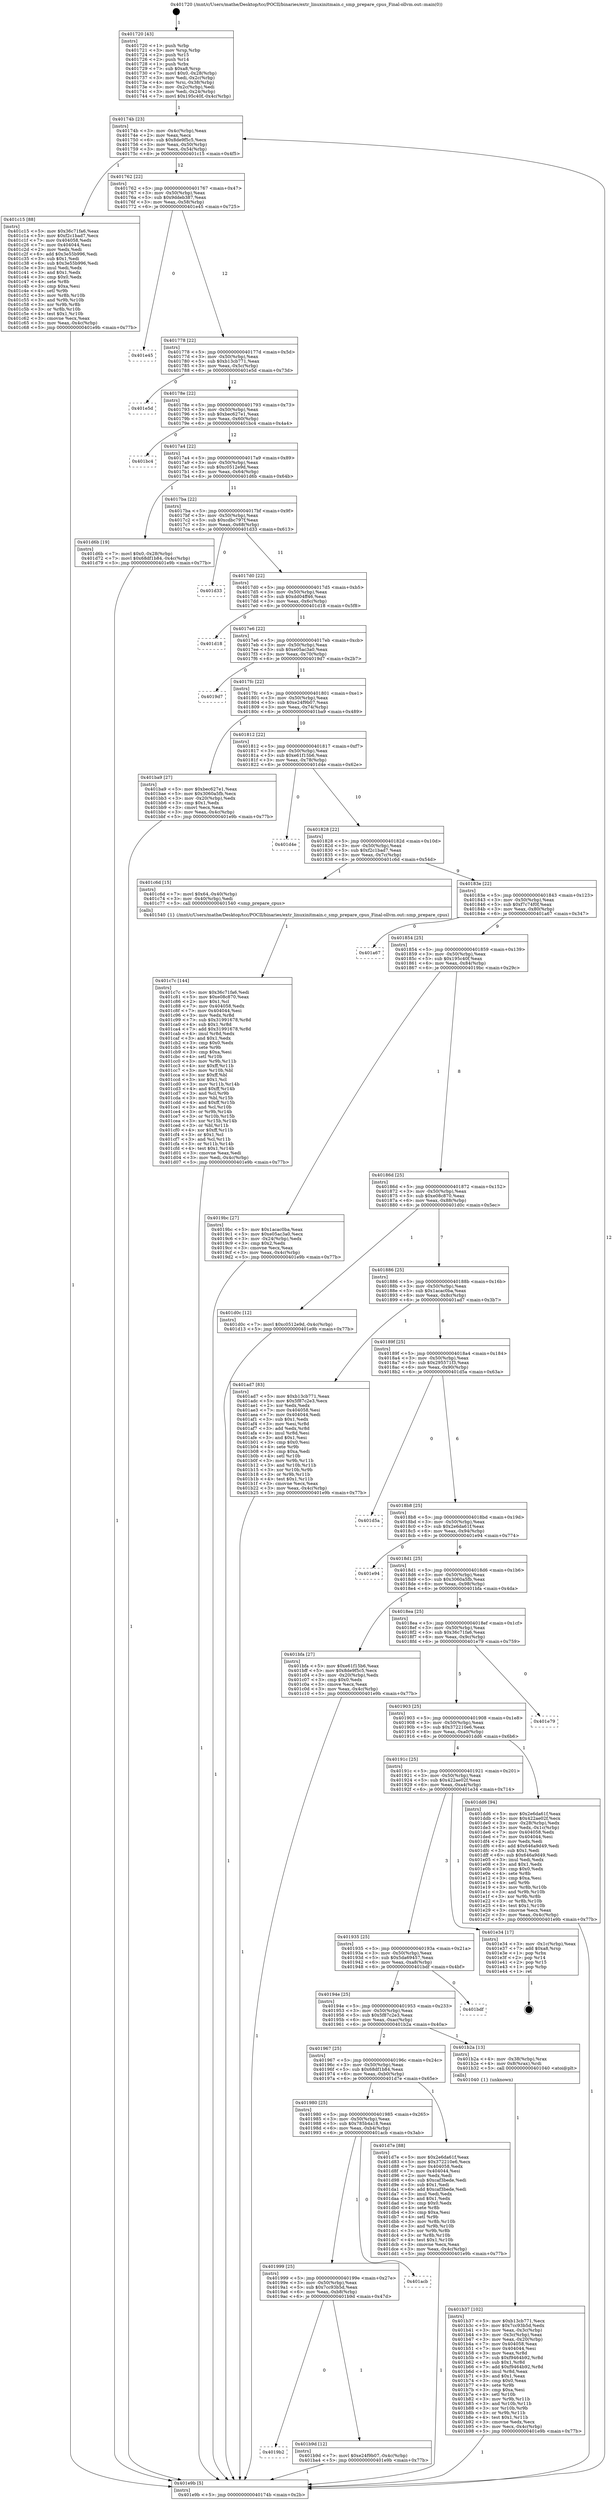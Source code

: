 digraph "0x401720" {
  label = "0x401720 (/mnt/c/Users/mathe/Desktop/tcc/POCII/binaries/extr_linuxinitmain.c_smp_prepare_cpus_Final-ollvm.out::main(0))"
  labelloc = "t"
  node[shape=record]

  Entry [label="",width=0.3,height=0.3,shape=circle,fillcolor=black,style=filled]
  "0x40174b" [label="{
     0x40174b [23]\l
     | [instrs]\l
     &nbsp;&nbsp;0x40174b \<+3\>: mov -0x4c(%rbp),%eax\l
     &nbsp;&nbsp;0x40174e \<+2\>: mov %eax,%ecx\l
     &nbsp;&nbsp;0x401750 \<+6\>: sub $0x8de9f5c5,%ecx\l
     &nbsp;&nbsp;0x401756 \<+3\>: mov %eax,-0x50(%rbp)\l
     &nbsp;&nbsp;0x401759 \<+3\>: mov %ecx,-0x54(%rbp)\l
     &nbsp;&nbsp;0x40175c \<+6\>: je 0000000000401c15 \<main+0x4f5\>\l
  }"]
  "0x401c15" [label="{
     0x401c15 [88]\l
     | [instrs]\l
     &nbsp;&nbsp;0x401c15 \<+5\>: mov $0x36c71fa6,%eax\l
     &nbsp;&nbsp;0x401c1a \<+5\>: mov $0xf2c1bad7,%ecx\l
     &nbsp;&nbsp;0x401c1f \<+7\>: mov 0x404058,%edx\l
     &nbsp;&nbsp;0x401c26 \<+7\>: mov 0x404044,%esi\l
     &nbsp;&nbsp;0x401c2d \<+2\>: mov %edx,%edi\l
     &nbsp;&nbsp;0x401c2f \<+6\>: add $0x3e55b996,%edi\l
     &nbsp;&nbsp;0x401c35 \<+3\>: sub $0x1,%edi\l
     &nbsp;&nbsp;0x401c38 \<+6\>: sub $0x3e55b996,%edi\l
     &nbsp;&nbsp;0x401c3e \<+3\>: imul %edi,%edx\l
     &nbsp;&nbsp;0x401c41 \<+3\>: and $0x1,%edx\l
     &nbsp;&nbsp;0x401c44 \<+3\>: cmp $0x0,%edx\l
     &nbsp;&nbsp;0x401c47 \<+4\>: sete %r8b\l
     &nbsp;&nbsp;0x401c4b \<+3\>: cmp $0xa,%esi\l
     &nbsp;&nbsp;0x401c4e \<+4\>: setl %r9b\l
     &nbsp;&nbsp;0x401c52 \<+3\>: mov %r8b,%r10b\l
     &nbsp;&nbsp;0x401c55 \<+3\>: and %r9b,%r10b\l
     &nbsp;&nbsp;0x401c58 \<+3\>: xor %r9b,%r8b\l
     &nbsp;&nbsp;0x401c5b \<+3\>: or %r8b,%r10b\l
     &nbsp;&nbsp;0x401c5e \<+4\>: test $0x1,%r10b\l
     &nbsp;&nbsp;0x401c62 \<+3\>: cmovne %ecx,%eax\l
     &nbsp;&nbsp;0x401c65 \<+3\>: mov %eax,-0x4c(%rbp)\l
     &nbsp;&nbsp;0x401c68 \<+5\>: jmp 0000000000401e9b \<main+0x77b\>\l
  }"]
  "0x401762" [label="{
     0x401762 [22]\l
     | [instrs]\l
     &nbsp;&nbsp;0x401762 \<+5\>: jmp 0000000000401767 \<main+0x47\>\l
     &nbsp;&nbsp;0x401767 \<+3\>: mov -0x50(%rbp),%eax\l
     &nbsp;&nbsp;0x40176a \<+5\>: sub $0x9ddeb387,%eax\l
     &nbsp;&nbsp;0x40176f \<+3\>: mov %eax,-0x58(%rbp)\l
     &nbsp;&nbsp;0x401772 \<+6\>: je 0000000000401e45 \<main+0x725\>\l
  }"]
  Exit [label="",width=0.3,height=0.3,shape=circle,fillcolor=black,style=filled,peripheries=2]
  "0x401e45" [label="{
     0x401e45\l
  }", style=dashed]
  "0x401778" [label="{
     0x401778 [22]\l
     | [instrs]\l
     &nbsp;&nbsp;0x401778 \<+5\>: jmp 000000000040177d \<main+0x5d\>\l
     &nbsp;&nbsp;0x40177d \<+3\>: mov -0x50(%rbp),%eax\l
     &nbsp;&nbsp;0x401780 \<+5\>: sub $0xb13cb771,%eax\l
     &nbsp;&nbsp;0x401785 \<+3\>: mov %eax,-0x5c(%rbp)\l
     &nbsp;&nbsp;0x401788 \<+6\>: je 0000000000401e5d \<main+0x73d\>\l
  }"]
  "0x401c7c" [label="{
     0x401c7c [144]\l
     | [instrs]\l
     &nbsp;&nbsp;0x401c7c \<+5\>: mov $0x36c71fa6,%edi\l
     &nbsp;&nbsp;0x401c81 \<+5\>: mov $0xe08c870,%eax\l
     &nbsp;&nbsp;0x401c86 \<+2\>: mov $0x1,%cl\l
     &nbsp;&nbsp;0x401c88 \<+7\>: mov 0x404058,%edx\l
     &nbsp;&nbsp;0x401c8f \<+7\>: mov 0x404044,%esi\l
     &nbsp;&nbsp;0x401c96 \<+3\>: mov %edx,%r8d\l
     &nbsp;&nbsp;0x401c99 \<+7\>: sub $0x31991678,%r8d\l
     &nbsp;&nbsp;0x401ca0 \<+4\>: sub $0x1,%r8d\l
     &nbsp;&nbsp;0x401ca4 \<+7\>: add $0x31991678,%r8d\l
     &nbsp;&nbsp;0x401cab \<+4\>: imul %r8d,%edx\l
     &nbsp;&nbsp;0x401caf \<+3\>: and $0x1,%edx\l
     &nbsp;&nbsp;0x401cb2 \<+3\>: cmp $0x0,%edx\l
     &nbsp;&nbsp;0x401cb5 \<+4\>: sete %r9b\l
     &nbsp;&nbsp;0x401cb9 \<+3\>: cmp $0xa,%esi\l
     &nbsp;&nbsp;0x401cbc \<+4\>: setl %r10b\l
     &nbsp;&nbsp;0x401cc0 \<+3\>: mov %r9b,%r11b\l
     &nbsp;&nbsp;0x401cc3 \<+4\>: xor $0xff,%r11b\l
     &nbsp;&nbsp;0x401cc7 \<+3\>: mov %r10b,%bl\l
     &nbsp;&nbsp;0x401cca \<+3\>: xor $0xff,%bl\l
     &nbsp;&nbsp;0x401ccd \<+3\>: xor $0x1,%cl\l
     &nbsp;&nbsp;0x401cd0 \<+3\>: mov %r11b,%r14b\l
     &nbsp;&nbsp;0x401cd3 \<+4\>: and $0xff,%r14b\l
     &nbsp;&nbsp;0x401cd7 \<+3\>: and %cl,%r9b\l
     &nbsp;&nbsp;0x401cda \<+3\>: mov %bl,%r15b\l
     &nbsp;&nbsp;0x401cdd \<+4\>: and $0xff,%r15b\l
     &nbsp;&nbsp;0x401ce1 \<+3\>: and %cl,%r10b\l
     &nbsp;&nbsp;0x401ce4 \<+3\>: or %r9b,%r14b\l
     &nbsp;&nbsp;0x401ce7 \<+3\>: or %r10b,%r15b\l
     &nbsp;&nbsp;0x401cea \<+3\>: xor %r15b,%r14b\l
     &nbsp;&nbsp;0x401ced \<+3\>: or %bl,%r11b\l
     &nbsp;&nbsp;0x401cf0 \<+4\>: xor $0xff,%r11b\l
     &nbsp;&nbsp;0x401cf4 \<+3\>: or $0x1,%cl\l
     &nbsp;&nbsp;0x401cf7 \<+3\>: and %cl,%r11b\l
     &nbsp;&nbsp;0x401cfa \<+3\>: or %r11b,%r14b\l
     &nbsp;&nbsp;0x401cfd \<+4\>: test $0x1,%r14b\l
     &nbsp;&nbsp;0x401d01 \<+3\>: cmovne %eax,%edi\l
     &nbsp;&nbsp;0x401d04 \<+3\>: mov %edi,-0x4c(%rbp)\l
     &nbsp;&nbsp;0x401d07 \<+5\>: jmp 0000000000401e9b \<main+0x77b\>\l
  }"]
  "0x401e5d" [label="{
     0x401e5d\l
  }", style=dashed]
  "0x40178e" [label="{
     0x40178e [22]\l
     | [instrs]\l
     &nbsp;&nbsp;0x40178e \<+5\>: jmp 0000000000401793 \<main+0x73\>\l
     &nbsp;&nbsp;0x401793 \<+3\>: mov -0x50(%rbp),%eax\l
     &nbsp;&nbsp;0x401796 \<+5\>: sub $0xbec627e1,%eax\l
     &nbsp;&nbsp;0x40179b \<+3\>: mov %eax,-0x60(%rbp)\l
     &nbsp;&nbsp;0x40179e \<+6\>: je 0000000000401bc4 \<main+0x4a4\>\l
  }"]
  "0x4019b2" [label="{
     0x4019b2\l
  }", style=dashed]
  "0x401bc4" [label="{
     0x401bc4\l
  }", style=dashed]
  "0x4017a4" [label="{
     0x4017a4 [22]\l
     | [instrs]\l
     &nbsp;&nbsp;0x4017a4 \<+5\>: jmp 00000000004017a9 \<main+0x89\>\l
     &nbsp;&nbsp;0x4017a9 \<+3\>: mov -0x50(%rbp),%eax\l
     &nbsp;&nbsp;0x4017ac \<+5\>: sub $0xc0512e9d,%eax\l
     &nbsp;&nbsp;0x4017b1 \<+3\>: mov %eax,-0x64(%rbp)\l
     &nbsp;&nbsp;0x4017b4 \<+6\>: je 0000000000401d6b \<main+0x64b\>\l
  }"]
  "0x401b9d" [label="{
     0x401b9d [12]\l
     | [instrs]\l
     &nbsp;&nbsp;0x401b9d \<+7\>: movl $0xe24f9b07,-0x4c(%rbp)\l
     &nbsp;&nbsp;0x401ba4 \<+5\>: jmp 0000000000401e9b \<main+0x77b\>\l
  }"]
  "0x401d6b" [label="{
     0x401d6b [19]\l
     | [instrs]\l
     &nbsp;&nbsp;0x401d6b \<+7\>: movl $0x0,-0x28(%rbp)\l
     &nbsp;&nbsp;0x401d72 \<+7\>: movl $0x68df1b84,-0x4c(%rbp)\l
     &nbsp;&nbsp;0x401d79 \<+5\>: jmp 0000000000401e9b \<main+0x77b\>\l
  }"]
  "0x4017ba" [label="{
     0x4017ba [22]\l
     | [instrs]\l
     &nbsp;&nbsp;0x4017ba \<+5\>: jmp 00000000004017bf \<main+0x9f\>\l
     &nbsp;&nbsp;0x4017bf \<+3\>: mov -0x50(%rbp),%eax\l
     &nbsp;&nbsp;0x4017c2 \<+5\>: sub $0xcdbc797f,%eax\l
     &nbsp;&nbsp;0x4017c7 \<+3\>: mov %eax,-0x68(%rbp)\l
     &nbsp;&nbsp;0x4017ca \<+6\>: je 0000000000401d33 \<main+0x613\>\l
  }"]
  "0x401999" [label="{
     0x401999 [25]\l
     | [instrs]\l
     &nbsp;&nbsp;0x401999 \<+5\>: jmp 000000000040199e \<main+0x27e\>\l
     &nbsp;&nbsp;0x40199e \<+3\>: mov -0x50(%rbp),%eax\l
     &nbsp;&nbsp;0x4019a1 \<+5\>: sub $0x7cc93b5d,%eax\l
     &nbsp;&nbsp;0x4019a6 \<+6\>: mov %eax,-0xb8(%rbp)\l
     &nbsp;&nbsp;0x4019ac \<+6\>: je 0000000000401b9d \<main+0x47d\>\l
  }"]
  "0x401d33" [label="{
     0x401d33\l
  }", style=dashed]
  "0x4017d0" [label="{
     0x4017d0 [22]\l
     | [instrs]\l
     &nbsp;&nbsp;0x4017d0 \<+5\>: jmp 00000000004017d5 \<main+0xb5\>\l
     &nbsp;&nbsp;0x4017d5 \<+3\>: mov -0x50(%rbp),%eax\l
     &nbsp;&nbsp;0x4017d8 \<+5\>: sub $0xdd04ff46,%eax\l
     &nbsp;&nbsp;0x4017dd \<+3\>: mov %eax,-0x6c(%rbp)\l
     &nbsp;&nbsp;0x4017e0 \<+6\>: je 0000000000401d18 \<main+0x5f8\>\l
  }"]
  "0x401acb" [label="{
     0x401acb\l
  }", style=dashed]
  "0x401d18" [label="{
     0x401d18\l
  }", style=dashed]
  "0x4017e6" [label="{
     0x4017e6 [22]\l
     | [instrs]\l
     &nbsp;&nbsp;0x4017e6 \<+5\>: jmp 00000000004017eb \<main+0xcb\>\l
     &nbsp;&nbsp;0x4017eb \<+3\>: mov -0x50(%rbp),%eax\l
     &nbsp;&nbsp;0x4017ee \<+5\>: sub $0xe05ac3a0,%eax\l
     &nbsp;&nbsp;0x4017f3 \<+3\>: mov %eax,-0x70(%rbp)\l
     &nbsp;&nbsp;0x4017f6 \<+6\>: je 00000000004019d7 \<main+0x2b7\>\l
  }"]
  "0x401980" [label="{
     0x401980 [25]\l
     | [instrs]\l
     &nbsp;&nbsp;0x401980 \<+5\>: jmp 0000000000401985 \<main+0x265\>\l
     &nbsp;&nbsp;0x401985 \<+3\>: mov -0x50(%rbp),%eax\l
     &nbsp;&nbsp;0x401988 \<+5\>: sub $0x785b4a18,%eax\l
     &nbsp;&nbsp;0x40198d \<+6\>: mov %eax,-0xb4(%rbp)\l
     &nbsp;&nbsp;0x401993 \<+6\>: je 0000000000401acb \<main+0x3ab\>\l
  }"]
  "0x4019d7" [label="{
     0x4019d7\l
  }", style=dashed]
  "0x4017fc" [label="{
     0x4017fc [22]\l
     | [instrs]\l
     &nbsp;&nbsp;0x4017fc \<+5\>: jmp 0000000000401801 \<main+0xe1\>\l
     &nbsp;&nbsp;0x401801 \<+3\>: mov -0x50(%rbp),%eax\l
     &nbsp;&nbsp;0x401804 \<+5\>: sub $0xe24f9b07,%eax\l
     &nbsp;&nbsp;0x401809 \<+3\>: mov %eax,-0x74(%rbp)\l
     &nbsp;&nbsp;0x40180c \<+6\>: je 0000000000401ba9 \<main+0x489\>\l
  }"]
  "0x401d7e" [label="{
     0x401d7e [88]\l
     | [instrs]\l
     &nbsp;&nbsp;0x401d7e \<+5\>: mov $0x2e6da61f,%eax\l
     &nbsp;&nbsp;0x401d83 \<+5\>: mov $0x372210e6,%ecx\l
     &nbsp;&nbsp;0x401d88 \<+7\>: mov 0x404058,%edx\l
     &nbsp;&nbsp;0x401d8f \<+7\>: mov 0x404044,%esi\l
     &nbsp;&nbsp;0x401d96 \<+2\>: mov %edx,%edi\l
     &nbsp;&nbsp;0x401d98 \<+6\>: sub $0xcaf3bede,%edi\l
     &nbsp;&nbsp;0x401d9e \<+3\>: sub $0x1,%edi\l
     &nbsp;&nbsp;0x401da1 \<+6\>: add $0xcaf3bede,%edi\l
     &nbsp;&nbsp;0x401da7 \<+3\>: imul %edi,%edx\l
     &nbsp;&nbsp;0x401daa \<+3\>: and $0x1,%edx\l
     &nbsp;&nbsp;0x401dad \<+3\>: cmp $0x0,%edx\l
     &nbsp;&nbsp;0x401db0 \<+4\>: sete %r8b\l
     &nbsp;&nbsp;0x401db4 \<+3\>: cmp $0xa,%esi\l
     &nbsp;&nbsp;0x401db7 \<+4\>: setl %r9b\l
     &nbsp;&nbsp;0x401dbb \<+3\>: mov %r8b,%r10b\l
     &nbsp;&nbsp;0x401dbe \<+3\>: and %r9b,%r10b\l
     &nbsp;&nbsp;0x401dc1 \<+3\>: xor %r9b,%r8b\l
     &nbsp;&nbsp;0x401dc4 \<+3\>: or %r8b,%r10b\l
     &nbsp;&nbsp;0x401dc7 \<+4\>: test $0x1,%r10b\l
     &nbsp;&nbsp;0x401dcb \<+3\>: cmovne %ecx,%eax\l
     &nbsp;&nbsp;0x401dce \<+3\>: mov %eax,-0x4c(%rbp)\l
     &nbsp;&nbsp;0x401dd1 \<+5\>: jmp 0000000000401e9b \<main+0x77b\>\l
  }"]
  "0x401ba9" [label="{
     0x401ba9 [27]\l
     | [instrs]\l
     &nbsp;&nbsp;0x401ba9 \<+5\>: mov $0xbec627e1,%eax\l
     &nbsp;&nbsp;0x401bae \<+5\>: mov $0x3060a5fb,%ecx\l
     &nbsp;&nbsp;0x401bb3 \<+3\>: mov -0x20(%rbp),%edx\l
     &nbsp;&nbsp;0x401bb6 \<+3\>: cmp $0x1,%edx\l
     &nbsp;&nbsp;0x401bb9 \<+3\>: cmovl %ecx,%eax\l
     &nbsp;&nbsp;0x401bbc \<+3\>: mov %eax,-0x4c(%rbp)\l
     &nbsp;&nbsp;0x401bbf \<+5\>: jmp 0000000000401e9b \<main+0x77b\>\l
  }"]
  "0x401812" [label="{
     0x401812 [22]\l
     | [instrs]\l
     &nbsp;&nbsp;0x401812 \<+5\>: jmp 0000000000401817 \<main+0xf7\>\l
     &nbsp;&nbsp;0x401817 \<+3\>: mov -0x50(%rbp),%eax\l
     &nbsp;&nbsp;0x40181a \<+5\>: sub $0xe61f15b6,%eax\l
     &nbsp;&nbsp;0x40181f \<+3\>: mov %eax,-0x78(%rbp)\l
     &nbsp;&nbsp;0x401822 \<+6\>: je 0000000000401d4e \<main+0x62e\>\l
  }"]
  "0x401b37" [label="{
     0x401b37 [102]\l
     | [instrs]\l
     &nbsp;&nbsp;0x401b37 \<+5\>: mov $0xb13cb771,%ecx\l
     &nbsp;&nbsp;0x401b3c \<+5\>: mov $0x7cc93b5d,%edx\l
     &nbsp;&nbsp;0x401b41 \<+3\>: mov %eax,-0x3c(%rbp)\l
     &nbsp;&nbsp;0x401b44 \<+3\>: mov -0x3c(%rbp),%eax\l
     &nbsp;&nbsp;0x401b47 \<+3\>: mov %eax,-0x20(%rbp)\l
     &nbsp;&nbsp;0x401b4a \<+7\>: mov 0x404058,%eax\l
     &nbsp;&nbsp;0x401b51 \<+7\>: mov 0x404044,%esi\l
     &nbsp;&nbsp;0x401b58 \<+3\>: mov %eax,%r8d\l
     &nbsp;&nbsp;0x401b5b \<+7\>: sub $0xf9464b92,%r8d\l
     &nbsp;&nbsp;0x401b62 \<+4\>: sub $0x1,%r8d\l
     &nbsp;&nbsp;0x401b66 \<+7\>: add $0xf9464b92,%r8d\l
     &nbsp;&nbsp;0x401b6d \<+4\>: imul %r8d,%eax\l
     &nbsp;&nbsp;0x401b71 \<+3\>: and $0x1,%eax\l
     &nbsp;&nbsp;0x401b74 \<+3\>: cmp $0x0,%eax\l
     &nbsp;&nbsp;0x401b77 \<+4\>: sete %r9b\l
     &nbsp;&nbsp;0x401b7b \<+3\>: cmp $0xa,%esi\l
     &nbsp;&nbsp;0x401b7e \<+4\>: setl %r10b\l
     &nbsp;&nbsp;0x401b82 \<+3\>: mov %r9b,%r11b\l
     &nbsp;&nbsp;0x401b85 \<+3\>: and %r10b,%r11b\l
     &nbsp;&nbsp;0x401b88 \<+3\>: xor %r10b,%r9b\l
     &nbsp;&nbsp;0x401b8b \<+3\>: or %r9b,%r11b\l
     &nbsp;&nbsp;0x401b8e \<+4\>: test $0x1,%r11b\l
     &nbsp;&nbsp;0x401b92 \<+3\>: cmovne %edx,%ecx\l
     &nbsp;&nbsp;0x401b95 \<+3\>: mov %ecx,-0x4c(%rbp)\l
     &nbsp;&nbsp;0x401b98 \<+5\>: jmp 0000000000401e9b \<main+0x77b\>\l
  }"]
  "0x401d4e" [label="{
     0x401d4e\l
  }", style=dashed]
  "0x401828" [label="{
     0x401828 [22]\l
     | [instrs]\l
     &nbsp;&nbsp;0x401828 \<+5\>: jmp 000000000040182d \<main+0x10d\>\l
     &nbsp;&nbsp;0x40182d \<+3\>: mov -0x50(%rbp),%eax\l
     &nbsp;&nbsp;0x401830 \<+5\>: sub $0xf2c1bad7,%eax\l
     &nbsp;&nbsp;0x401835 \<+3\>: mov %eax,-0x7c(%rbp)\l
     &nbsp;&nbsp;0x401838 \<+6\>: je 0000000000401c6d \<main+0x54d\>\l
  }"]
  "0x401967" [label="{
     0x401967 [25]\l
     | [instrs]\l
     &nbsp;&nbsp;0x401967 \<+5\>: jmp 000000000040196c \<main+0x24c\>\l
     &nbsp;&nbsp;0x40196c \<+3\>: mov -0x50(%rbp),%eax\l
     &nbsp;&nbsp;0x40196f \<+5\>: sub $0x68df1b84,%eax\l
     &nbsp;&nbsp;0x401974 \<+6\>: mov %eax,-0xb0(%rbp)\l
     &nbsp;&nbsp;0x40197a \<+6\>: je 0000000000401d7e \<main+0x65e\>\l
  }"]
  "0x401c6d" [label="{
     0x401c6d [15]\l
     | [instrs]\l
     &nbsp;&nbsp;0x401c6d \<+7\>: movl $0x64,-0x40(%rbp)\l
     &nbsp;&nbsp;0x401c74 \<+3\>: mov -0x40(%rbp),%edi\l
     &nbsp;&nbsp;0x401c77 \<+5\>: call 0000000000401540 \<smp_prepare_cpus\>\l
     | [calls]\l
     &nbsp;&nbsp;0x401540 \{1\} (/mnt/c/Users/mathe/Desktop/tcc/POCII/binaries/extr_linuxinitmain.c_smp_prepare_cpus_Final-ollvm.out::smp_prepare_cpus)\l
  }"]
  "0x40183e" [label="{
     0x40183e [22]\l
     | [instrs]\l
     &nbsp;&nbsp;0x40183e \<+5\>: jmp 0000000000401843 \<main+0x123\>\l
     &nbsp;&nbsp;0x401843 \<+3\>: mov -0x50(%rbp),%eax\l
     &nbsp;&nbsp;0x401846 \<+5\>: sub $0xf7c74f0f,%eax\l
     &nbsp;&nbsp;0x40184b \<+3\>: mov %eax,-0x80(%rbp)\l
     &nbsp;&nbsp;0x40184e \<+6\>: je 0000000000401a67 \<main+0x347\>\l
  }"]
  "0x401b2a" [label="{
     0x401b2a [13]\l
     | [instrs]\l
     &nbsp;&nbsp;0x401b2a \<+4\>: mov -0x38(%rbp),%rax\l
     &nbsp;&nbsp;0x401b2e \<+4\>: mov 0x8(%rax),%rdi\l
     &nbsp;&nbsp;0x401b32 \<+5\>: call 0000000000401040 \<atoi@plt\>\l
     | [calls]\l
     &nbsp;&nbsp;0x401040 \{1\} (unknown)\l
  }"]
  "0x401a67" [label="{
     0x401a67\l
  }", style=dashed]
  "0x401854" [label="{
     0x401854 [25]\l
     | [instrs]\l
     &nbsp;&nbsp;0x401854 \<+5\>: jmp 0000000000401859 \<main+0x139\>\l
     &nbsp;&nbsp;0x401859 \<+3\>: mov -0x50(%rbp),%eax\l
     &nbsp;&nbsp;0x40185c \<+5\>: sub $0x195c40f,%eax\l
     &nbsp;&nbsp;0x401861 \<+6\>: mov %eax,-0x84(%rbp)\l
     &nbsp;&nbsp;0x401867 \<+6\>: je 00000000004019bc \<main+0x29c\>\l
  }"]
  "0x40194e" [label="{
     0x40194e [25]\l
     | [instrs]\l
     &nbsp;&nbsp;0x40194e \<+5\>: jmp 0000000000401953 \<main+0x233\>\l
     &nbsp;&nbsp;0x401953 \<+3\>: mov -0x50(%rbp),%eax\l
     &nbsp;&nbsp;0x401956 \<+5\>: sub $0x5f87c2e3,%eax\l
     &nbsp;&nbsp;0x40195b \<+6\>: mov %eax,-0xac(%rbp)\l
     &nbsp;&nbsp;0x401961 \<+6\>: je 0000000000401b2a \<main+0x40a\>\l
  }"]
  "0x4019bc" [label="{
     0x4019bc [27]\l
     | [instrs]\l
     &nbsp;&nbsp;0x4019bc \<+5\>: mov $0x1acac0ba,%eax\l
     &nbsp;&nbsp;0x4019c1 \<+5\>: mov $0xe05ac3a0,%ecx\l
     &nbsp;&nbsp;0x4019c6 \<+3\>: mov -0x24(%rbp),%edx\l
     &nbsp;&nbsp;0x4019c9 \<+3\>: cmp $0x2,%edx\l
     &nbsp;&nbsp;0x4019cc \<+3\>: cmovne %ecx,%eax\l
     &nbsp;&nbsp;0x4019cf \<+3\>: mov %eax,-0x4c(%rbp)\l
     &nbsp;&nbsp;0x4019d2 \<+5\>: jmp 0000000000401e9b \<main+0x77b\>\l
  }"]
  "0x40186d" [label="{
     0x40186d [25]\l
     | [instrs]\l
     &nbsp;&nbsp;0x40186d \<+5\>: jmp 0000000000401872 \<main+0x152\>\l
     &nbsp;&nbsp;0x401872 \<+3\>: mov -0x50(%rbp),%eax\l
     &nbsp;&nbsp;0x401875 \<+5\>: sub $0xe08c870,%eax\l
     &nbsp;&nbsp;0x40187a \<+6\>: mov %eax,-0x88(%rbp)\l
     &nbsp;&nbsp;0x401880 \<+6\>: je 0000000000401d0c \<main+0x5ec\>\l
  }"]
  "0x401e9b" [label="{
     0x401e9b [5]\l
     | [instrs]\l
     &nbsp;&nbsp;0x401e9b \<+5\>: jmp 000000000040174b \<main+0x2b\>\l
  }"]
  "0x401720" [label="{
     0x401720 [43]\l
     | [instrs]\l
     &nbsp;&nbsp;0x401720 \<+1\>: push %rbp\l
     &nbsp;&nbsp;0x401721 \<+3\>: mov %rsp,%rbp\l
     &nbsp;&nbsp;0x401724 \<+2\>: push %r15\l
     &nbsp;&nbsp;0x401726 \<+2\>: push %r14\l
     &nbsp;&nbsp;0x401728 \<+1\>: push %rbx\l
     &nbsp;&nbsp;0x401729 \<+7\>: sub $0xa8,%rsp\l
     &nbsp;&nbsp;0x401730 \<+7\>: movl $0x0,-0x28(%rbp)\l
     &nbsp;&nbsp;0x401737 \<+3\>: mov %edi,-0x2c(%rbp)\l
     &nbsp;&nbsp;0x40173a \<+4\>: mov %rsi,-0x38(%rbp)\l
     &nbsp;&nbsp;0x40173e \<+3\>: mov -0x2c(%rbp),%edi\l
     &nbsp;&nbsp;0x401741 \<+3\>: mov %edi,-0x24(%rbp)\l
     &nbsp;&nbsp;0x401744 \<+7\>: movl $0x195c40f,-0x4c(%rbp)\l
  }"]
  "0x401bdf" [label="{
     0x401bdf\l
  }", style=dashed]
  "0x401d0c" [label="{
     0x401d0c [12]\l
     | [instrs]\l
     &nbsp;&nbsp;0x401d0c \<+7\>: movl $0xc0512e9d,-0x4c(%rbp)\l
     &nbsp;&nbsp;0x401d13 \<+5\>: jmp 0000000000401e9b \<main+0x77b\>\l
  }"]
  "0x401886" [label="{
     0x401886 [25]\l
     | [instrs]\l
     &nbsp;&nbsp;0x401886 \<+5\>: jmp 000000000040188b \<main+0x16b\>\l
     &nbsp;&nbsp;0x40188b \<+3\>: mov -0x50(%rbp),%eax\l
     &nbsp;&nbsp;0x40188e \<+5\>: sub $0x1acac0ba,%eax\l
     &nbsp;&nbsp;0x401893 \<+6\>: mov %eax,-0x8c(%rbp)\l
     &nbsp;&nbsp;0x401899 \<+6\>: je 0000000000401ad7 \<main+0x3b7\>\l
  }"]
  "0x401935" [label="{
     0x401935 [25]\l
     | [instrs]\l
     &nbsp;&nbsp;0x401935 \<+5\>: jmp 000000000040193a \<main+0x21a\>\l
     &nbsp;&nbsp;0x40193a \<+3\>: mov -0x50(%rbp),%eax\l
     &nbsp;&nbsp;0x40193d \<+5\>: sub $0x5da69457,%eax\l
     &nbsp;&nbsp;0x401942 \<+6\>: mov %eax,-0xa8(%rbp)\l
     &nbsp;&nbsp;0x401948 \<+6\>: je 0000000000401bdf \<main+0x4bf\>\l
  }"]
  "0x401ad7" [label="{
     0x401ad7 [83]\l
     | [instrs]\l
     &nbsp;&nbsp;0x401ad7 \<+5\>: mov $0xb13cb771,%eax\l
     &nbsp;&nbsp;0x401adc \<+5\>: mov $0x5f87c2e3,%ecx\l
     &nbsp;&nbsp;0x401ae1 \<+2\>: xor %edx,%edx\l
     &nbsp;&nbsp;0x401ae3 \<+7\>: mov 0x404058,%esi\l
     &nbsp;&nbsp;0x401aea \<+7\>: mov 0x404044,%edi\l
     &nbsp;&nbsp;0x401af1 \<+3\>: sub $0x1,%edx\l
     &nbsp;&nbsp;0x401af4 \<+3\>: mov %esi,%r8d\l
     &nbsp;&nbsp;0x401af7 \<+3\>: add %edx,%r8d\l
     &nbsp;&nbsp;0x401afa \<+4\>: imul %r8d,%esi\l
     &nbsp;&nbsp;0x401afe \<+3\>: and $0x1,%esi\l
     &nbsp;&nbsp;0x401b01 \<+3\>: cmp $0x0,%esi\l
     &nbsp;&nbsp;0x401b04 \<+4\>: sete %r9b\l
     &nbsp;&nbsp;0x401b08 \<+3\>: cmp $0xa,%edi\l
     &nbsp;&nbsp;0x401b0b \<+4\>: setl %r10b\l
     &nbsp;&nbsp;0x401b0f \<+3\>: mov %r9b,%r11b\l
     &nbsp;&nbsp;0x401b12 \<+3\>: and %r10b,%r11b\l
     &nbsp;&nbsp;0x401b15 \<+3\>: xor %r10b,%r9b\l
     &nbsp;&nbsp;0x401b18 \<+3\>: or %r9b,%r11b\l
     &nbsp;&nbsp;0x401b1b \<+4\>: test $0x1,%r11b\l
     &nbsp;&nbsp;0x401b1f \<+3\>: cmovne %ecx,%eax\l
     &nbsp;&nbsp;0x401b22 \<+3\>: mov %eax,-0x4c(%rbp)\l
     &nbsp;&nbsp;0x401b25 \<+5\>: jmp 0000000000401e9b \<main+0x77b\>\l
  }"]
  "0x40189f" [label="{
     0x40189f [25]\l
     | [instrs]\l
     &nbsp;&nbsp;0x40189f \<+5\>: jmp 00000000004018a4 \<main+0x184\>\l
     &nbsp;&nbsp;0x4018a4 \<+3\>: mov -0x50(%rbp),%eax\l
     &nbsp;&nbsp;0x4018a7 \<+5\>: sub $0x295571f3,%eax\l
     &nbsp;&nbsp;0x4018ac \<+6\>: mov %eax,-0x90(%rbp)\l
     &nbsp;&nbsp;0x4018b2 \<+6\>: je 0000000000401d5a \<main+0x63a\>\l
  }"]
  "0x401e34" [label="{
     0x401e34 [17]\l
     | [instrs]\l
     &nbsp;&nbsp;0x401e34 \<+3\>: mov -0x1c(%rbp),%eax\l
     &nbsp;&nbsp;0x401e37 \<+7\>: add $0xa8,%rsp\l
     &nbsp;&nbsp;0x401e3e \<+1\>: pop %rbx\l
     &nbsp;&nbsp;0x401e3f \<+2\>: pop %r14\l
     &nbsp;&nbsp;0x401e41 \<+2\>: pop %r15\l
     &nbsp;&nbsp;0x401e43 \<+1\>: pop %rbp\l
     &nbsp;&nbsp;0x401e44 \<+1\>: ret\l
  }"]
  "0x401d5a" [label="{
     0x401d5a\l
  }", style=dashed]
  "0x4018b8" [label="{
     0x4018b8 [25]\l
     | [instrs]\l
     &nbsp;&nbsp;0x4018b8 \<+5\>: jmp 00000000004018bd \<main+0x19d\>\l
     &nbsp;&nbsp;0x4018bd \<+3\>: mov -0x50(%rbp),%eax\l
     &nbsp;&nbsp;0x4018c0 \<+5\>: sub $0x2e6da61f,%eax\l
     &nbsp;&nbsp;0x4018c5 \<+6\>: mov %eax,-0x94(%rbp)\l
     &nbsp;&nbsp;0x4018cb \<+6\>: je 0000000000401e94 \<main+0x774\>\l
  }"]
  "0x40191c" [label="{
     0x40191c [25]\l
     | [instrs]\l
     &nbsp;&nbsp;0x40191c \<+5\>: jmp 0000000000401921 \<main+0x201\>\l
     &nbsp;&nbsp;0x401921 \<+3\>: mov -0x50(%rbp),%eax\l
     &nbsp;&nbsp;0x401924 \<+5\>: sub $0x422ae02f,%eax\l
     &nbsp;&nbsp;0x401929 \<+6\>: mov %eax,-0xa4(%rbp)\l
     &nbsp;&nbsp;0x40192f \<+6\>: je 0000000000401e34 \<main+0x714\>\l
  }"]
  "0x401e94" [label="{
     0x401e94\l
  }", style=dashed]
  "0x4018d1" [label="{
     0x4018d1 [25]\l
     | [instrs]\l
     &nbsp;&nbsp;0x4018d1 \<+5\>: jmp 00000000004018d6 \<main+0x1b6\>\l
     &nbsp;&nbsp;0x4018d6 \<+3\>: mov -0x50(%rbp),%eax\l
     &nbsp;&nbsp;0x4018d9 \<+5\>: sub $0x3060a5fb,%eax\l
     &nbsp;&nbsp;0x4018de \<+6\>: mov %eax,-0x98(%rbp)\l
     &nbsp;&nbsp;0x4018e4 \<+6\>: je 0000000000401bfa \<main+0x4da\>\l
  }"]
  "0x401dd6" [label="{
     0x401dd6 [94]\l
     | [instrs]\l
     &nbsp;&nbsp;0x401dd6 \<+5\>: mov $0x2e6da61f,%eax\l
     &nbsp;&nbsp;0x401ddb \<+5\>: mov $0x422ae02f,%ecx\l
     &nbsp;&nbsp;0x401de0 \<+3\>: mov -0x28(%rbp),%edx\l
     &nbsp;&nbsp;0x401de3 \<+3\>: mov %edx,-0x1c(%rbp)\l
     &nbsp;&nbsp;0x401de6 \<+7\>: mov 0x404058,%edx\l
     &nbsp;&nbsp;0x401ded \<+7\>: mov 0x404044,%esi\l
     &nbsp;&nbsp;0x401df4 \<+2\>: mov %edx,%edi\l
     &nbsp;&nbsp;0x401df6 \<+6\>: add $0x646a9d49,%edi\l
     &nbsp;&nbsp;0x401dfc \<+3\>: sub $0x1,%edi\l
     &nbsp;&nbsp;0x401dff \<+6\>: sub $0x646a9d49,%edi\l
     &nbsp;&nbsp;0x401e05 \<+3\>: imul %edi,%edx\l
     &nbsp;&nbsp;0x401e08 \<+3\>: and $0x1,%edx\l
     &nbsp;&nbsp;0x401e0b \<+3\>: cmp $0x0,%edx\l
     &nbsp;&nbsp;0x401e0e \<+4\>: sete %r8b\l
     &nbsp;&nbsp;0x401e12 \<+3\>: cmp $0xa,%esi\l
     &nbsp;&nbsp;0x401e15 \<+4\>: setl %r9b\l
     &nbsp;&nbsp;0x401e19 \<+3\>: mov %r8b,%r10b\l
     &nbsp;&nbsp;0x401e1c \<+3\>: and %r9b,%r10b\l
     &nbsp;&nbsp;0x401e1f \<+3\>: xor %r9b,%r8b\l
     &nbsp;&nbsp;0x401e22 \<+3\>: or %r8b,%r10b\l
     &nbsp;&nbsp;0x401e25 \<+4\>: test $0x1,%r10b\l
     &nbsp;&nbsp;0x401e29 \<+3\>: cmovne %ecx,%eax\l
     &nbsp;&nbsp;0x401e2c \<+3\>: mov %eax,-0x4c(%rbp)\l
     &nbsp;&nbsp;0x401e2f \<+5\>: jmp 0000000000401e9b \<main+0x77b\>\l
  }"]
  "0x401bfa" [label="{
     0x401bfa [27]\l
     | [instrs]\l
     &nbsp;&nbsp;0x401bfa \<+5\>: mov $0xe61f15b6,%eax\l
     &nbsp;&nbsp;0x401bff \<+5\>: mov $0x8de9f5c5,%ecx\l
     &nbsp;&nbsp;0x401c04 \<+3\>: mov -0x20(%rbp),%edx\l
     &nbsp;&nbsp;0x401c07 \<+3\>: cmp $0x0,%edx\l
     &nbsp;&nbsp;0x401c0a \<+3\>: cmove %ecx,%eax\l
     &nbsp;&nbsp;0x401c0d \<+3\>: mov %eax,-0x4c(%rbp)\l
     &nbsp;&nbsp;0x401c10 \<+5\>: jmp 0000000000401e9b \<main+0x77b\>\l
  }"]
  "0x4018ea" [label="{
     0x4018ea [25]\l
     | [instrs]\l
     &nbsp;&nbsp;0x4018ea \<+5\>: jmp 00000000004018ef \<main+0x1cf\>\l
     &nbsp;&nbsp;0x4018ef \<+3\>: mov -0x50(%rbp),%eax\l
     &nbsp;&nbsp;0x4018f2 \<+5\>: sub $0x36c71fa6,%eax\l
     &nbsp;&nbsp;0x4018f7 \<+6\>: mov %eax,-0x9c(%rbp)\l
     &nbsp;&nbsp;0x4018fd \<+6\>: je 0000000000401e79 \<main+0x759\>\l
  }"]
  "0x401903" [label="{
     0x401903 [25]\l
     | [instrs]\l
     &nbsp;&nbsp;0x401903 \<+5\>: jmp 0000000000401908 \<main+0x1e8\>\l
     &nbsp;&nbsp;0x401908 \<+3\>: mov -0x50(%rbp),%eax\l
     &nbsp;&nbsp;0x40190b \<+5\>: sub $0x372210e6,%eax\l
     &nbsp;&nbsp;0x401910 \<+6\>: mov %eax,-0xa0(%rbp)\l
     &nbsp;&nbsp;0x401916 \<+6\>: je 0000000000401dd6 \<main+0x6b6\>\l
  }"]
  "0x401e79" [label="{
     0x401e79\l
  }", style=dashed]
  Entry -> "0x401720" [label=" 1"]
  "0x40174b" -> "0x401c15" [label=" 1"]
  "0x40174b" -> "0x401762" [label=" 12"]
  "0x401e34" -> Exit [label=" 1"]
  "0x401762" -> "0x401e45" [label=" 0"]
  "0x401762" -> "0x401778" [label=" 12"]
  "0x401dd6" -> "0x401e9b" [label=" 1"]
  "0x401778" -> "0x401e5d" [label=" 0"]
  "0x401778" -> "0x40178e" [label=" 12"]
  "0x401d7e" -> "0x401e9b" [label=" 1"]
  "0x40178e" -> "0x401bc4" [label=" 0"]
  "0x40178e" -> "0x4017a4" [label=" 12"]
  "0x401d6b" -> "0x401e9b" [label=" 1"]
  "0x4017a4" -> "0x401d6b" [label=" 1"]
  "0x4017a4" -> "0x4017ba" [label=" 11"]
  "0x401d0c" -> "0x401e9b" [label=" 1"]
  "0x4017ba" -> "0x401d33" [label=" 0"]
  "0x4017ba" -> "0x4017d0" [label=" 11"]
  "0x401c6d" -> "0x401c7c" [label=" 1"]
  "0x4017d0" -> "0x401d18" [label=" 0"]
  "0x4017d0" -> "0x4017e6" [label=" 11"]
  "0x401c15" -> "0x401e9b" [label=" 1"]
  "0x4017e6" -> "0x4019d7" [label=" 0"]
  "0x4017e6" -> "0x4017fc" [label=" 11"]
  "0x401ba9" -> "0x401e9b" [label=" 1"]
  "0x4017fc" -> "0x401ba9" [label=" 1"]
  "0x4017fc" -> "0x401812" [label=" 10"]
  "0x401b9d" -> "0x401e9b" [label=" 1"]
  "0x401812" -> "0x401d4e" [label=" 0"]
  "0x401812" -> "0x401828" [label=" 10"]
  "0x401999" -> "0x401b9d" [label=" 1"]
  "0x401828" -> "0x401c6d" [label=" 1"]
  "0x401828" -> "0x40183e" [label=" 9"]
  "0x401c7c" -> "0x401e9b" [label=" 1"]
  "0x40183e" -> "0x401a67" [label=" 0"]
  "0x40183e" -> "0x401854" [label=" 9"]
  "0x401980" -> "0x401999" [label=" 1"]
  "0x401854" -> "0x4019bc" [label=" 1"]
  "0x401854" -> "0x40186d" [label=" 8"]
  "0x4019bc" -> "0x401e9b" [label=" 1"]
  "0x401720" -> "0x40174b" [label=" 1"]
  "0x401e9b" -> "0x40174b" [label=" 12"]
  "0x401bfa" -> "0x401e9b" [label=" 1"]
  "0x40186d" -> "0x401d0c" [label=" 1"]
  "0x40186d" -> "0x401886" [label=" 7"]
  "0x401967" -> "0x401980" [label=" 1"]
  "0x401886" -> "0x401ad7" [label=" 1"]
  "0x401886" -> "0x40189f" [label=" 6"]
  "0x401ad7" -> "0x401e9b" [label=" 1"]
  "0x401999" -> "0x4019b2" [label=" 0"]
  "0x40189f" -> "0x401d5a" [label=" 0"]
  "0x40189f" -> "0x4018b8" [label=" 6"]
  "0x401b37" -> "0x401e9b" [label=" 1"]
  "0x4018b8" -> "0x401e94" [label=" 0"]
  "0x4018b8" -> "0x4018d1" [label=" 6"]
  "0x40194e" -> "0x401967" [label=" 2"]
  "0x4018d1" -> "0x401bfa" [label=" 1"]
  "0x4018d1" -> "0x4018ea" [label=" 5"]
  "0x40194e" -> "0x401b2a" [label=" 1"]
  "0x4018ea" -> "0x401e79" [label=" 0"]
  "0x4018ea" -> "0x401903" [label=" 5"]
  "0x401980" -> "0x401acb" [label=" 0"]
  "0x401903" -> "0x401dd6" [label=" 1"]
  "0x401903" -> "0x40191c" [label=" 4"]
  "0x401b2a" -> "0x401b37" [label=" 1"]
  "0x40191c" -> "0x401e34" [label=" 1"]
  "0x40191c" -> "0x401935" [label=" 3"]
  "0x401967" -> "0x401d7e" [label=" 1"]
  "0x401935" -> "0x401bdf" [label=" 0"]
  "0x401935" -> "0x40194e" [label=" 3"]
}
